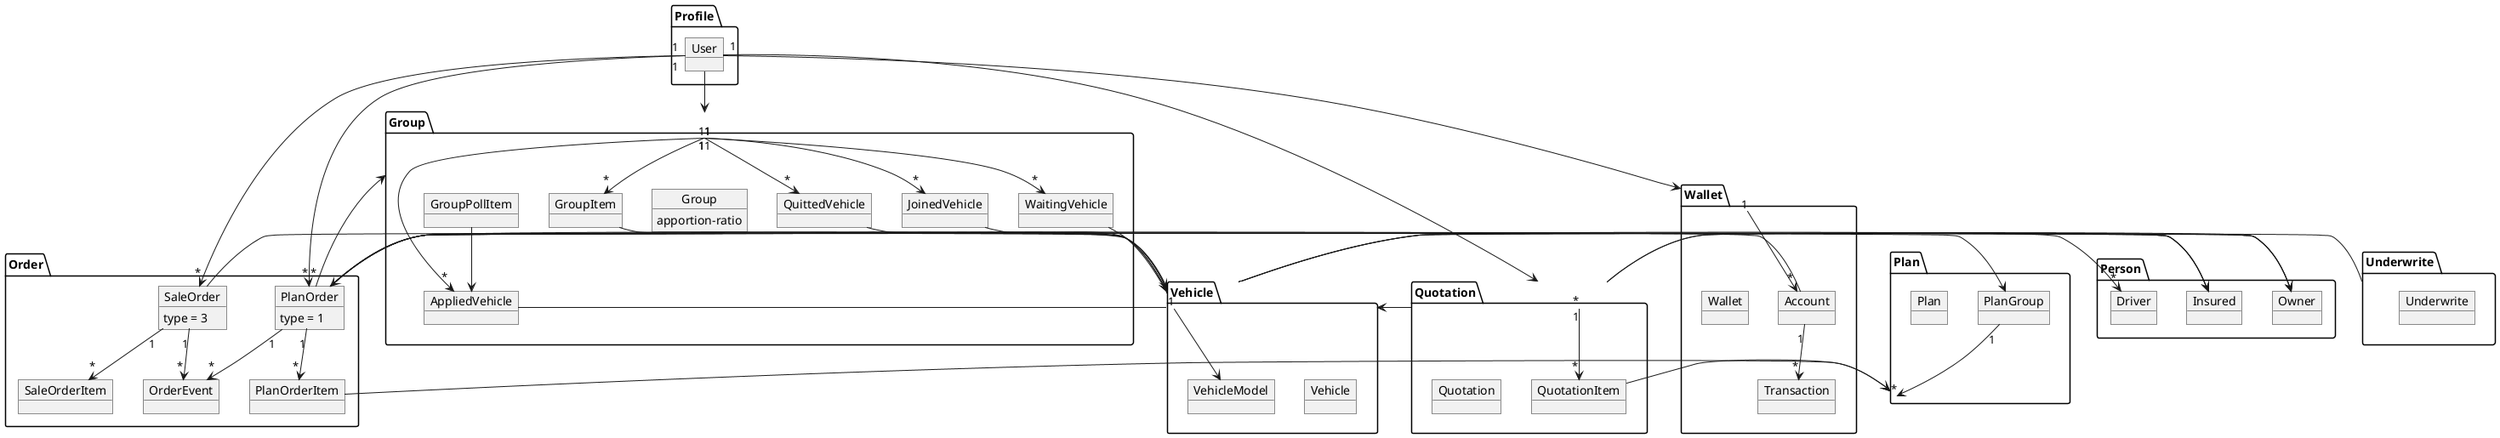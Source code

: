 @startuml
package Profile {
  object User
}
package Group {
  object Group {
    apportion-ratio
  }
  object GroupItem
  object AppliedVehicle
  object WaitingVehicle
  object JoinedVehicle
  object QuittedVehicle
  object GroupPollItem
}
package Plan {
  object PlanGroup
  object Plan
}
package Vehicle {
  object Vehicle
  object VehicleModel
}
package Person {
  object Driver
  object Owner
  object Insured
}
package Wallet {
  object Wallet
  object Transaction
  object Account
}
package Order {
  object PlanOrder {
    type = 1
  }
  object SaleOrder {
    type = 3
  }
  object PlanOrderItem
  object SaleOrderItem
  object OrderEvent
}
package Quotation {
  object Quotation
  object QuotationItem
}
package Underwrite {
  object Underwrite
}

PlanGroup "1" --> "*" Plan

PlanOrder "1" --> "*" OrderEvent
SaleOrder "1" --> "*" OrderEvent

User "1" --> "*" PlanOrder
User "1" --> "*" SaleOrder
User "1" --> "*" Quotation
User --> Wallet
User --> Group

PlanOrder -> Vehicle
SaleOrder -> Vehicle
Group "1" <- "*" PlanOrder
Group "1" --> "*" GroupItem
Group "1" --> "*" WaitingVehicle
Group "1" --> "*" AppliedVehicle
Group "1" --> "*" JoinedVehicle
Group "1" --> "*" QuittedVehicle
GroupItem --> Vehicle
GroupPollItem --> AppliedVehicle
WaitingVehicle - Vehicle
AppliedVehicle - Vehicle
JoinedVehicle - Vehicle
QuittedVehicle - Vehicle

PlanOrder -> PlanGroup
PlanOrderItem -> Plan

PlanOrder "1" --> "*" PlanOrderItem

SaleOrder "1" --> "*" SaleOrderItem

Vehicle --> VehicleModel
Vehicle "1" -> "*" Driver
Vehicle -> Owner
Vehicle -> Insured

Wallet "1" --> "*" Account
Account "1" --> "*" Transaction

PlanOrder - Account
PlanOrder -> Owner
PlanOrder -> Insured

Quotation "1" --> "*" QuotationItem
QuotationItem -> Plan

Quotation -> Vehicle
Quotation -> Owner
Quotation -> Insured

Underwrite -> PlanOrder

@enduml
